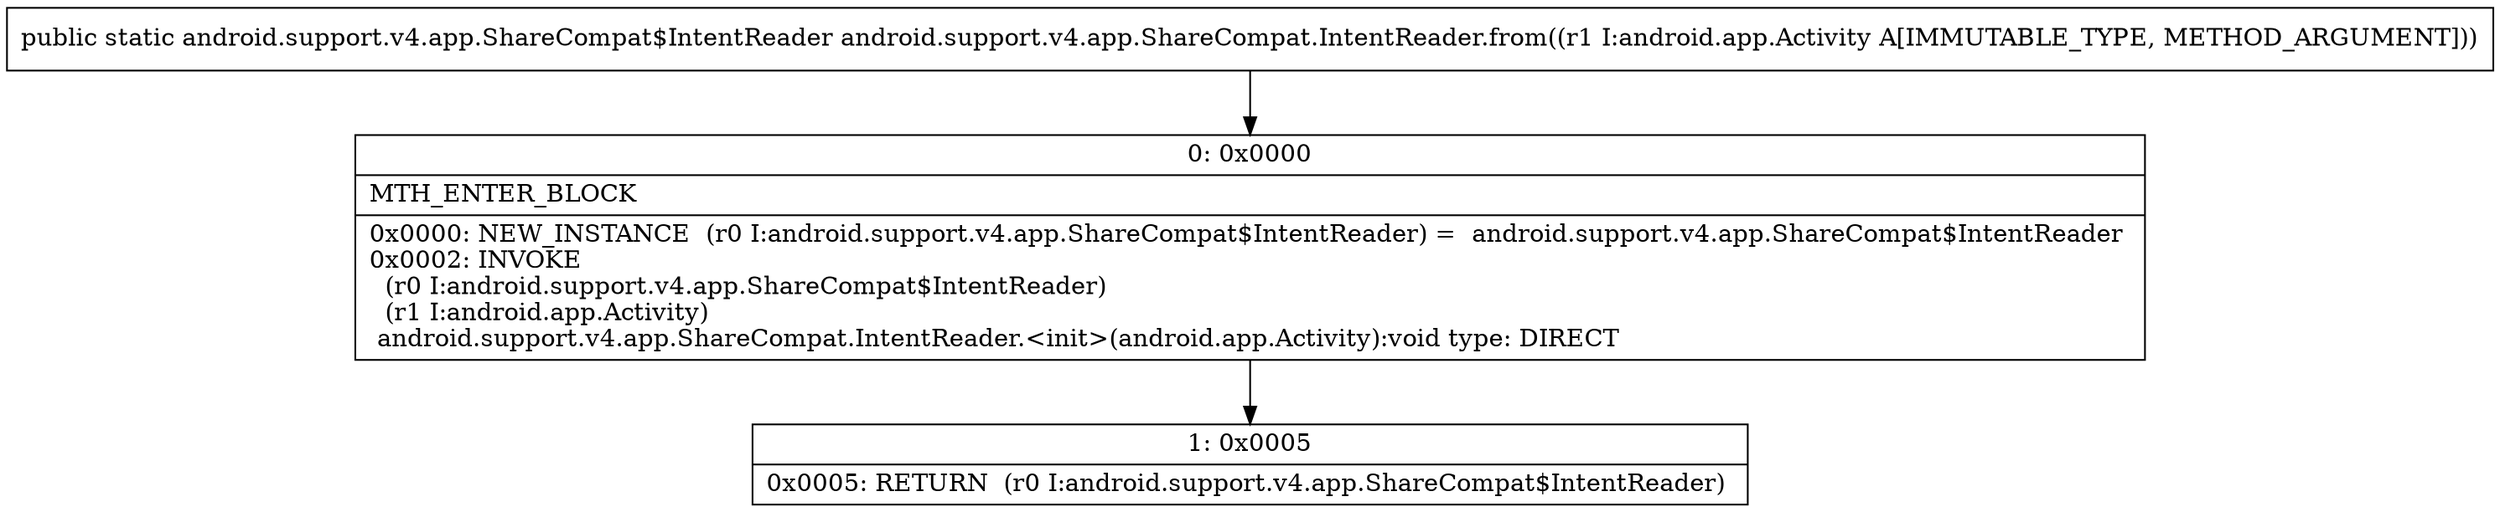 digraph "CFG forandroid.support.v4.app.ShareCompat.IntentReader.from(Landroid\/app\/Activity;)Landroid\/support\/v4\/app\/ShareCompat$IntentReader;" {
Node_0 [shape=record,label="{0\:\ 0x0000|MTH_ENTER_BLOCK\l|0x0000: NEW_INSTANCE  (r0 I:android.support.v4.app.ShareCompat$IntentReader) =  android.support.v4.app.ShareCompat$IntentReader \l0x0002: INVOKE  \l  (r0 I:android.support.v4.app.ShareCompat$IntentReader)\l  (r1 I:android.app.Activity)\l android.support.v4.app.ShareCompat.IntentReader.\<init\>(android.app.Activity):void type: DIRECT \l}"];
Node_1 [shape=record,label="{1\:\ 0x0005|0x0005: RETURN  (r0 I:android.support.v4.app.ShareCompat$IntentReader) \l}"];
MethodNode[shape=record,label="{public static android.support.v4.app.ShareCompat$IntentReader android.support.v4.app.ShareCompat.IntentReader.from((r1 I:android.app.Activity A[IMMUTABLE_TYPE, METHOD_ARGUMENT])) }"];
MethodNode -> Node_0;
Node_0 -> Node_1;
}

